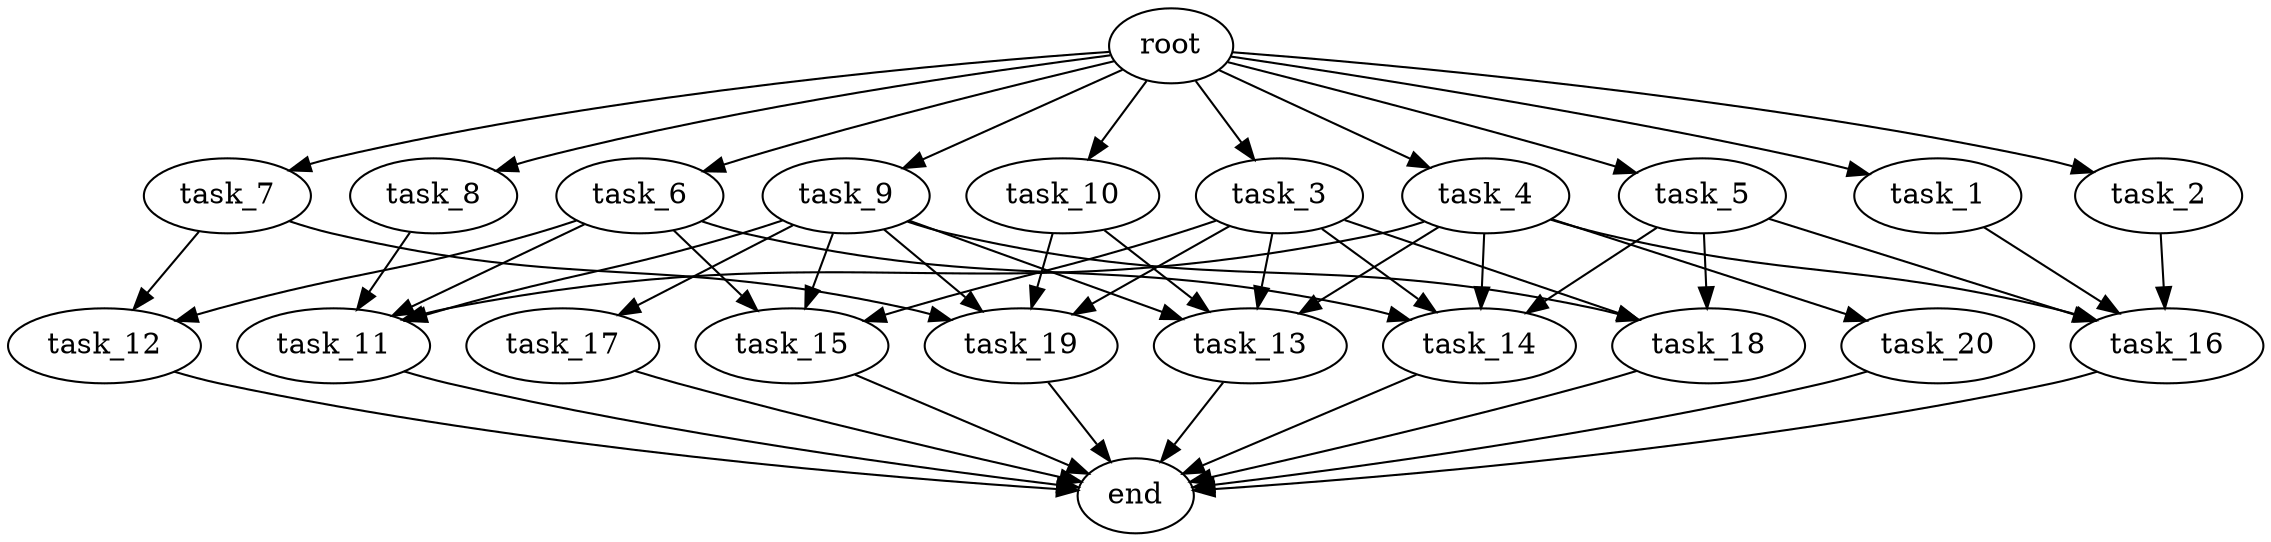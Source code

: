 digraph G {
  root [size="0.000000e+00"];
  task_1 [size="3.329293e+10"];
  task_2 [size="2.349180e+10"];
  task_3 [size="9.082357e+10"];
  task_4 [size="9.967398e+10"];
  task_5 [size="9.393280e+10"];
  task_6 [size="9.672131e+10"];
  task_7 [size="5.982722e+10"];
  task_8 [size="7.482670e+10"];
  task_9 [size="4.560732e+09"];
  task_10 [size="2.537315e+10"];
  task_11 [size="6.196959e+10"];
  task_12 [size="3.025771e+10"];
  task_13 [size="3.947573e+10"];
  task_14 [size="3.709641e+10"];
  task_15 [size="9.680610e+10"];
  task_16 [size="5.596044e+10"];
  task_17 [size="5.805289e+10"];
  task_18 [size="2.603656e+10"];
  task_19 [size="5.037963e+10"];
  task_20 [size="9.303339e+10"];
  end [size="0.000000e+00"];

  root -> task_1 [size="1.000000e-12"];
  root -> task_2 [size="1.000000e-12"];
  root -> task_3 [size="1.000000e-12"];
  root -> task_4 [size="1.000000e-12"];
  root -> task_5 [size="1.000000e-12"];
  root -> task_6 [size="1.000000e-12"];
  root -> task_7 [size="1.000000e-12"];
  root -> task_8 [size="1.000000e-12"];
  root -> task_9 [size="1.000000e-12"];
  root -> task_10 [size="1.000000e-12"];
  task_1 -> task_16 [size="1.399011e+08"];
  task_2 -> task_16 [size="1.399011e+08"];
  task_3 -> task_13 [size="9.868934e+07"];
  task_3 -> task_14 [size="9.274103e+07"];
  task_3 -> task_15 [size="3.226870e+08"];
  task_3 -> task_18 [size="8.678854e+07"];
  task_3 -> task_19 [size="1.259491e+08"];
  task_4 -> task_11 [size="1.549240e+08"];
  task_4 -> task_13 [size="9.868934e+07"];
  task_4 -> task_14 [size="9.274103e+07"];
  task_4 -> task_16 [size="1.399011e+08"];
  task_4 -> task_20 [size="9.303339e+08"];
  task_5 -> task_14 [size="9.274103e+07"];
  task_5 -> task_16 [size="1.399011e+08"];
  task_5 -> task_18 [size="8.678854e+07"];
  task_6 -> task_11 [size="1.549240e+08"];
  task_6 -> task_12 [size="1.512886e+08"];
  task_6 -> task_14 [size="9.274103e+07"];
  task_6 -> task_15 [size="3.226870e+08"];
  task_7 -> task_12 [size="1.512886e+08"];
  task_7 -> task_19 [size="1.259491e+08"];
  task_8 -> task_11 [size="1.549240e+08"];
  task_9 -> task_11 [size="1.549240e+08"];
  task_9 -> task_13 [size="9.868934e+07"];
  task_9 -> task_15 [size="3.226870e+08"];
  task_9 -> task_17 [size="5.805289e+08"];
  task_9 -> task_18 [size="8.678854e+07"];
  task_9 -> task_19 [size="1.259491e+08"];
  task_10 -> task_13 [size="9.868934e+07"];
  task_10 -> task_19 [size="1.259491e+08"];
  task_11 -> end [size="1.000000e-12"];
  task_12 -> end [size="1.000000e-12"];
  task_13 -> end [size="1.000000e-12"];
  task_14 -> end [size="1.000000e-12"];
  task_15 -> end [size="1.000000e-12"];
  task_16 -> end [size="1.000000e-12"];
  task_17 -> end [size="1.000000e-12"];
  task_18 -> end [size="1.000000e-12"];
  task_19 -> end [size="1.000000e-12"];
  task_20 -> end [size="1.000000e-12"];
}
